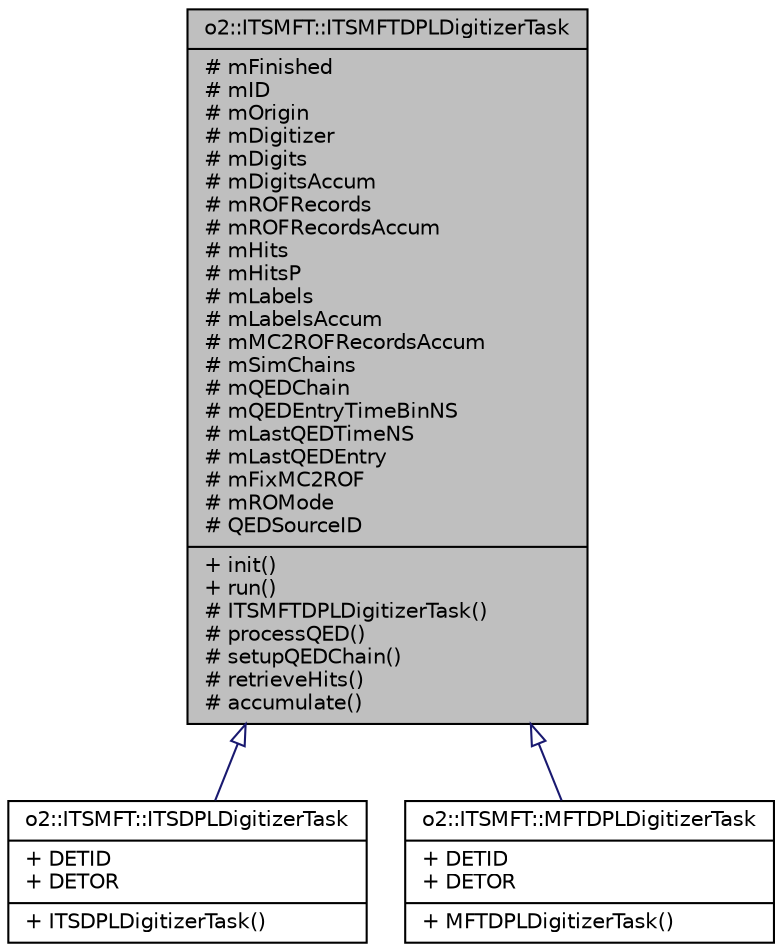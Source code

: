 digraph "o2::ITSMFT::ITSMFTDPLDigitizerTask"
{
 // INTERACTIVE_SVG=YES
  bgcolor="transparent";
  edge [fontname="Helvetica",fontsize="10",labelfontname="Helvetica",labelfontsize="10"];
  node [fontname="Helvetica",fontsize="10",shape=record];
  Node1 [label="{o2::ITSMFT::ITSMFTDPLDigitizerTask\n|# mFinished\l# mID\l# mOrigin\l# mDigitizer\l# mDigits\l# mDigitsAccum\l# mROFRecords\l# mROFRecordsAccum\l# mHits\l# mHitsP\l# mLabels\l# mLabelsAccum\l# mMC2ROFRecordsAccum\l# mSimChains\l# mQEDChain\l# mQEDEntryTimeBinNS\l# mLastQEDTimeNS\l# mLastQEDEntry\l# mFixMC2ROF\l# mROMode\l# QEDSourceID\l|+ init()\l+ run()\l# ITSMFTDPLDigitizerTask()\l# processQED()\l# setupQEDChain()\l# retrieveHits()\l# accumulate()\l}",height=0.2,width=0.4,color="black", fillcolor="grey75", style="filled" fontcolor="black"];
  Node1 -> Node2 [dir="back",color="midnightblue",fontsize="10",style="solid",arrowtail="onormal",fontname="Helvetica"];
  Node2 [label="{o2::ITSMFT::ITSDPLDigitizerTask\n|+ DETID\l+ DETOR\l|+ ITSDPLDigitizerTask()\l}",height=0.2,width=0.4,color="black",URL="$d0/da6/classo2_1_1ITSMFT_1_1ITSDPLDigitizerTask.html"];
  Node1 -> Node3 [dir="back",color="midnightblue",fontsize="10",style="solid",arrowtail="onormal",fontname="Helvetica"];
  Node3 [label="{o2::ITSMFT::MFTDPLDigitizerTask\n|+ DETID\l+ DETOR\l|+ MFTDPLDigitizerTask()\l}",height=0.2,width=0.4,color="black",URL="$d4/ddd/classo2_1_1ITSMFT_1_1MFTDPLDigitizerTask.html"];
}
